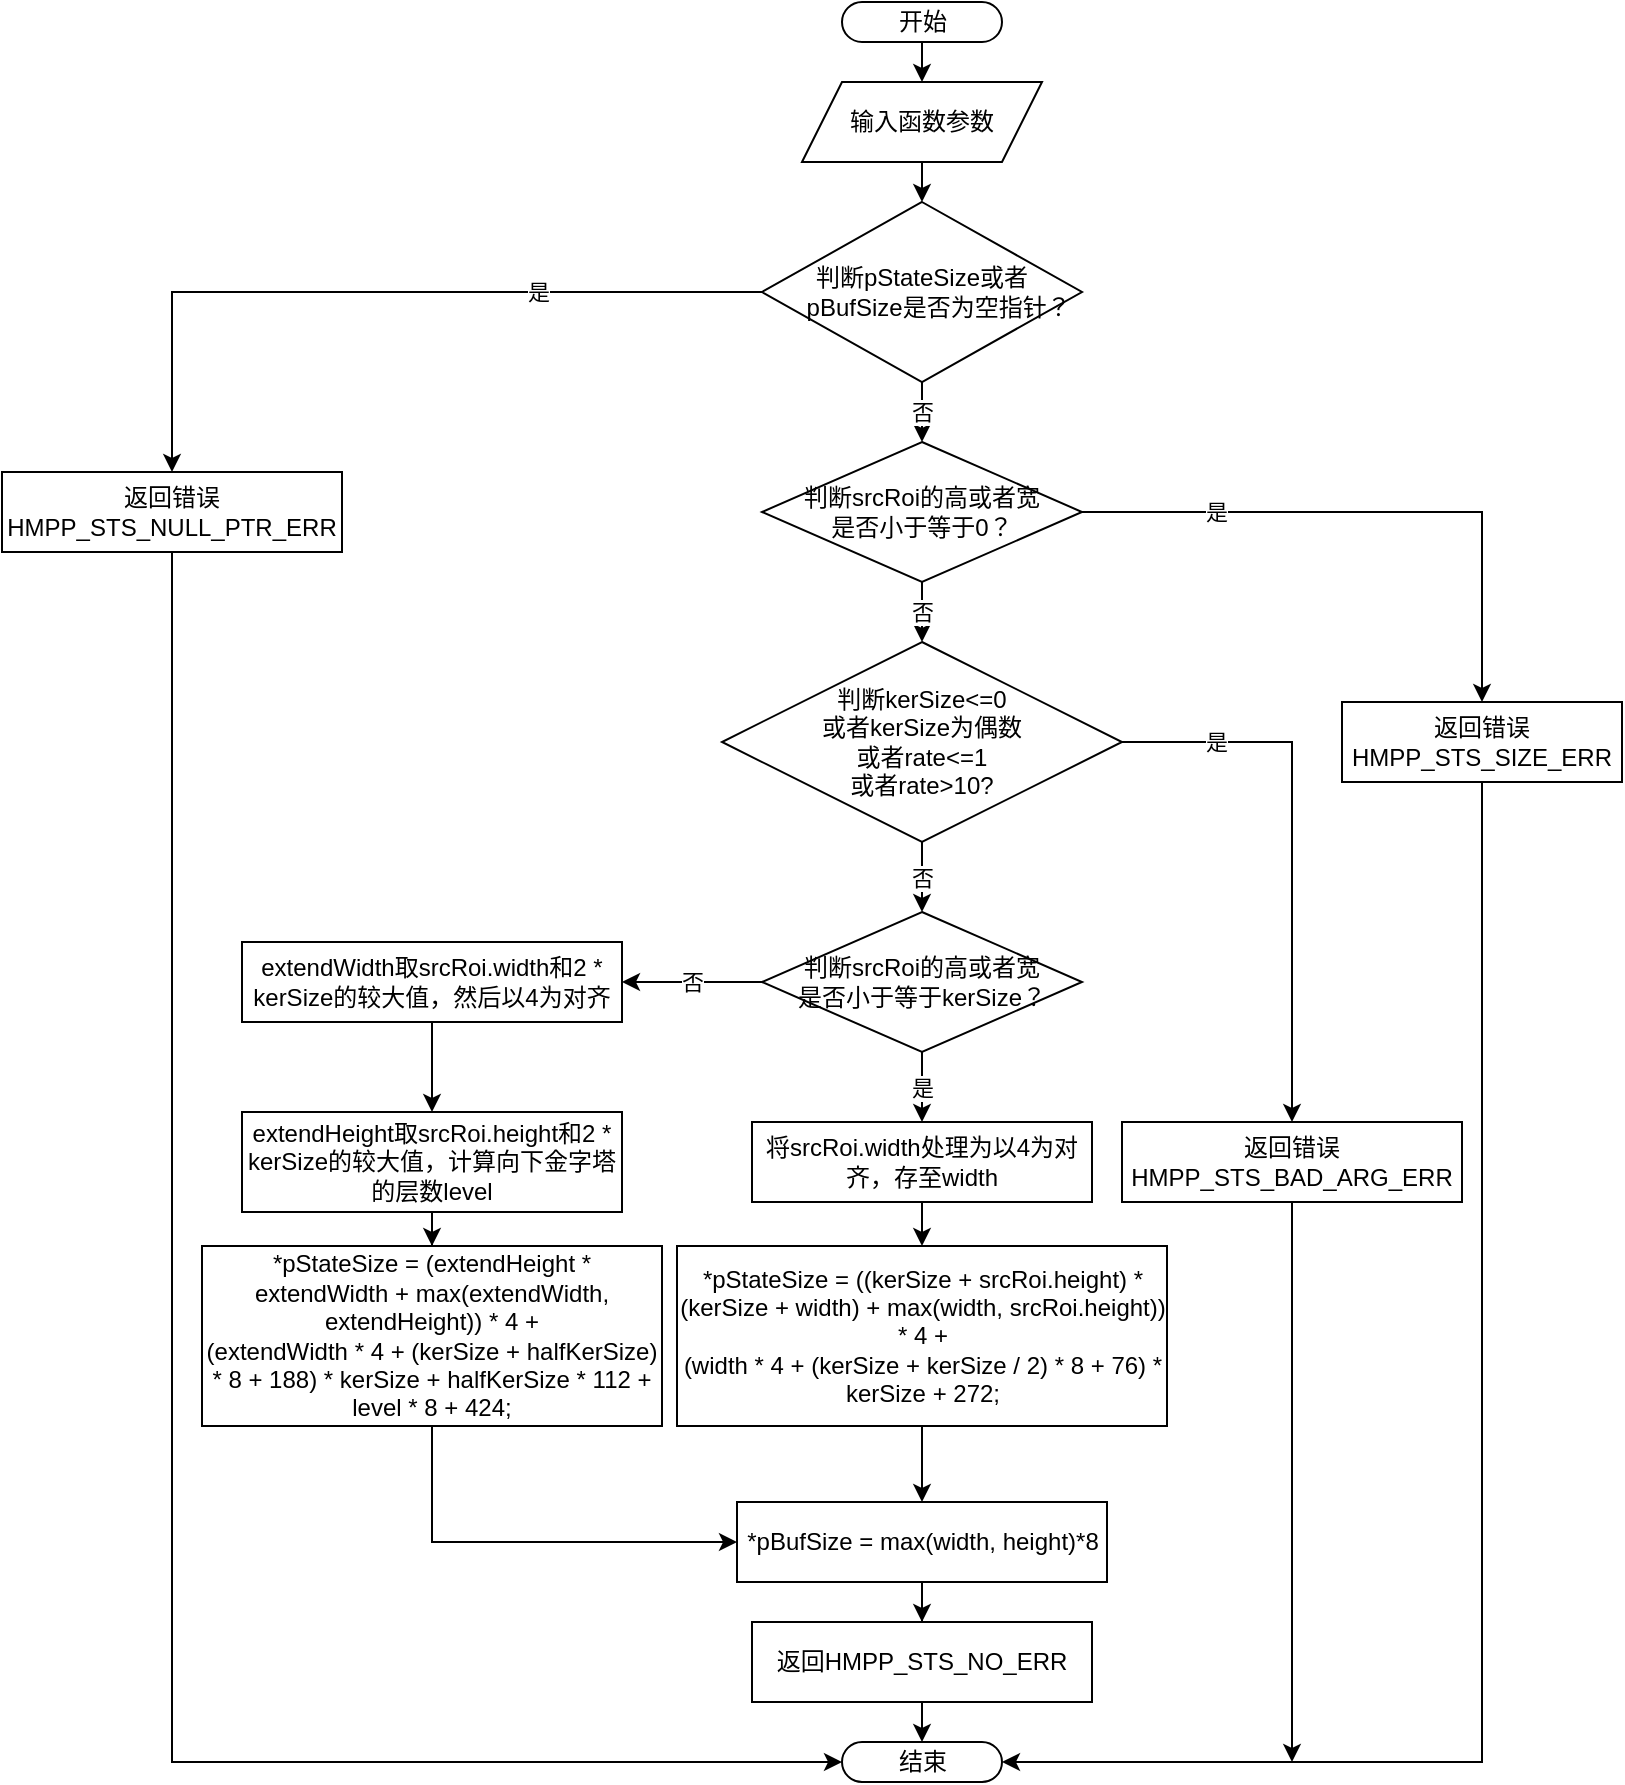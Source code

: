 <mxfile version="14.9.2" type="github" pages="2">
  <diagram id="C5RBs43oDa-KdzZeNtuy" name="Page-1">
    <mxGraphModel dx="1490" dy="613" grid="0" gridSize="10" guides="1" tooltips="1" connect="1" arrows="1" fold="1" page="1" pageScale="1" pageWidth="1169" pageHeight="1654" math="0" shadow="0">
      <root>
        <mxCell id="WIyWlLk6GJQsqaUBKTNV-0" />
        <mxCell id="WIyWlLk6GJQsqaUBKTNV-1" parent="WIyWlLk6GJQsqaUBKTNV-0" />
        <mxCell id="ZNMSevWMWKB2k7Ek5_Fw-40" style="edgeStyle=orthogonalEdgeStyle;rounded=0;jumpSize=4;orthogonalLoop=1;jettySize=auto;html=1;exitX=0.5;exitY=0.5;exitDx=0;exitDy=10;exitPerimeter=0;entryX=0.5;entryY=0;entryDx=0;entryDy=0;" parent="WIyWlLk6GJQsqaUBKTNV-1" source="ZNMSevWMWKB2k7Ek5_Fw-0" target="ZNMSevWMWKB2k7Ek5_Fw-1" edge="1">
          <mxGeometry relative="1" as="geometry" />
        </mxCell>
        <mxCell id="ZNMSevWMWKB2k7Ek5_Fw-0" value="开始" style="html=1;dashed=0;whitespace=wrap;shape=mxgraph.dfd.start" parent="WIyWlLk6GJQsqaUBKTNV-1" vertex="1">
          <mxGeometry x="540" y="160" width="80" height="20" as="geometry" />
        </mxCell>
        <mxCell id="ZNMSevWMWKB2k7Ek5_Fw-5" style="edgeStyle=orthogonalEdgeStyle;rounded=0;orthogonalLoop=1;jettySize=auto;html=1;exitX=0.5;exitY=1;exitDx=0;exitDy=0;entryX=0.5;entryY=0;entryDx=0;entryDy=0;" parent="WIyWlLk6GJQsqaUBKTNV-1" source="ZNMSevWMWKB2k7Ek5_Fw-1" target="ZNMSevWMWKB2k7Ek5_Fw-4" edge="1">
          <mxGeometry relative="1" as="geometry" />
        </mxCell>
        <mxCell id="ZNMSevWMWKB2k7Ek5_Fw-1" value="输入函数参数" style="shape=parallelogram;perimeter=parallelogramPerimeter;whiteSpace=wrap;html=1;fixedSize=1;" parent="WIyWlLk6GJQsqaUBKTNV-1" vertex="1">
          <mxGeometry x="520" y="200" width="120" height="40" as="geometry" />
        </mxCell>
        <mxCell id="ZNMSevWMWKB2k7Ek5_Fw-8" value="是" style="edgeStyle=orthogonalEdgeStyle;rounded=0;orthogonalLoop=1;jettySize=auto;html=1;exitX=0;exitY=0.5;exitDx=0;exitDy=0;" parent="WIyWlLk6GJQsqaUBKTNV-1" source="ZNMSevWMWKB2k7Ek5_Fw-4" target="ZNMSevWMWKB2k7Ek5_Fw-7" edge="1">
          <mxGeometry x="-0.415" relative="1" as="geometry">
            <mxPoint as="offset" />
          </mxGeometry>
        </mxCell>
        <mxCell id="ZNMSevWMWKB2k7Ek5_Fw-11" value="否" style="edgeStyle=orthogonalEdgeStyle;rounded=0;orthogonalLoop=1;jettySize=auto;html=1;exitX=0.5;exitY=1;exitDx=0;exitDy=0;entryX=0.5;entryY=0;entryDx=0;entryDy=0;" parent="WIyWlLk6GJQsqaUBKTNV-1" source="ZNMSevWMWKB2k7Ek5_Fw-4" target="ZNMSevWMWKB2k7Ek5_Fw-10" edge="1">
          <mxGeometry relative="1" as="geometry" />
        </mxCell>
        <mxCell id="ZNMSevWMWKB2k7Ek5_Fw-4" value="判断pStateSize或者&lt;br&gt;&amp;nbsp; &amp;nbsp; &amp;nbsp;pBufSize是否为空指针？" style="rhombus;whiteSpace=wrap;html=1;" parent="WIyWlLk6GJQsqaUBKTNV-1" vertex="1">
          <mxGeometry x="500" y="260" width="160" height="90" as="geometry" />
        </mxCell>
        <mxCell id="ZNMSevWMWKB2k7Ek5_Fw-6" value="结束" style="html=1;dashed=0;whitespace=wrap;shape=mxgraph.dfd.start" parent="WIyWlLk6GJQsqaUBKTNV-1" vertex="1">
          <mxGeometry x="540" y="1030" width="80" height="20" as="geometry" />
        </mxCell>
        <mxCell id="ZNMSevWMWKB2k7Ek5_Fw-9" style="edgeStyle=orthogonalEdgeStyle;rounded=0;orthogonalLoop=1;jettySize=auto;html=1;exitX=0.5;exitY=1;exitDx=0;exitDy=0;entryX=0;entryY=0.5;entryDx=0;entryDy=0;entryPerimeter=0;" parent="WIyWlLk6GJQsqaUBKTNV-1" source="ZNMSevWMWKB2k7Ek5_Fw-7" target="ZNMSevWMWKB2k7Ek5_Fw-6" edge="1">
          <mxGeometry relative="1" as="geometry" />
        </mxCell>
        <mxCell id="ZNMSevWMWKB2k7Ek5_Fw-7" value="返回错误HMPP_STS_NULL_PTR_ERR" style="rounded=0;whiteSpace=wrap;html=1;fillColor=#ffffff;gradientColor=none;" parent="WIyWlLk6GJQsqaUBKTNV-1" vertex="1">
          <mxGeometry x="120" y="395" width="170" height="40" as="geometry" />
        </mxCell>
        <mxCell id="ZNMSevWMWKB2k7Ek5_Fw-13" value="否" style="edgeStyle=orthogonalEdgeStyle;rounded=0;orthogonalLoop=1;jettySize=auto;html=1;exitX=0.5;exitY=1;exitDx=0;exitDy=0;entryX=0.5;entryY=0;entryDx=0;entryDy=0;" parent="WIyWlLk6GJQsqaUBKTNV-1" source="ZNMSevWMWKB2k7Ek5_Fw-10" target="ZNMSevWMWKB2k7Ek5_Fw-12" edge="1">
          <mxGeometry relative="1" as="geometry" />
        </mxCell>
        <mxCell id="ZNMSevWMWKB2k7Ek5_Fw-15" value="是" style="edgeStyle=orthogonalEdgeStyle;rounded=0;orthogonalLoop=1;jettySize=auto;html=1;exitX=1;exitY=0.5;exitDx=0;exitDy=0;entryX=0.5;entryY=0;entryDx=0;entryDy=0;" parent="WIyWlLk6GJQsqaUBKTNV-1" source="ZNMSevWMWKB2k7Ek5_Fw-10" target="ZNMSevWMWKB2k7Ek5_Fw-14" edge="1">
          <mxGeometry x="-0.546" relative="1" as="geometry">
            <mxPoint as="offset" />
          </mxGeometry>
        </mxCell>
        <mxCell id="ZNMSevWMWKB2k7Ek5_Fw-10" value="判断srcRoi的高或者宽&lt;br&gt;是否小于等于0？" style="rhombus;whiteSpace=wrap;html=1;" parent="WIyWlLk6GJQsqaUBKTNV-1" vertex="1">
          <mxGeometry x="500" y="380" width="160" height="70" as="geometry" />
        </mxCell>
        <mxCell id="ZNMSevWMWKB2k7Ek5_Fw-18" value="是" style="edgeStyle=orthogonalEdgeStyle;rounded=0;orthogonalLoop=1;jettySize=auto;html=1;exitX=1;exitY=0.5;exitDx=0;exitDy=0;entryX=0.5;entryY=0;entryDx=0;entryDy=0;" parent="WIyWlLk6GJQsqaUBKTNV-1" source="ZNMSevWMWKB2k7Ek5_Fw-12" target="ZNMSevWMWKB2k7Ek5_Fw-17" edge="1">
          <mxGeometry x="-0.661" relative="1" as="geometry">
            <mxPoint as="offset" />
          </mxGeometry>
        </mxCell>
        <mxCell id="ZNMSevWMWKB2k7Ek5_Fw-27" value="否" style="edgeStyle=orthogonalEdgeStyle;rounded=0;orthogonalLoop=1;jettySize=auto;html=1;exitX=0.5;exitY=1;exitDx=0;exitDy=0;entryX=0.5;entryY=0;entryDx=0;entryDy=0;" parent="WIyWlLk6GJQsqaUBKTNV-1" source="ZNMSevWMWKB2k7Ek5_Fw-12" target="ocMjN_-oXPj7zugxq5Hm-0" edge="1">
          <mxGeometry relative="1" as="geometry">
            <mxPoint x="290" y="550" as="targetPoint" />
          </mxGeometry>
        </mxCell>
        <mxCell id="ZNMSevWMWKB2k7Ek5_Fw-12" value="判断kerSize&amp;lt;=0&lt;br&gt;或者kerSize为偶数&lt;br&gt;或者rate&amp;lt;=1&lt;br&gt;或者rate&amp;gt;10?" style="rhombus;whiteSpace=wrap;html=1;" parent="WIyWlLk6GJQsqaUBKTNV-1" vertex="1">
          <mxGeometry x="480" y="480" width="200" height="100" as="geometry" />
        </mxCell>
        <mxCell id="ZNMSevWMWKB2k7Ek5_Fw-30" style="edgeStyle=orthogonalEdgeStyle;rounded=0;orthogonalLoop=1;jettySize=auto;html=1;exitX=0.5;exitY=1;exitDx=0;exitDy=0;entryX=1;entryY=0.5;entryDx=0;entryDy=0;entryPerimeter=0;" parent="WIyWlLk6GJQsqaUBKTNV-1" source="ZNMSevWMWKB2k7Ek5_Fw-14" target="ZNMSevWMWKB2k7Ek5_Fw-6" edge="1">
          <mxGeometry relative="1" as="geometry" />
        </mxCell>
        <mxCell id="ZNMSevWMWKB2k7Ek5_Fw-14" value="返回错误HMPP_STS_SIZE_ERR" style="rounded=0;whiteSpace=wrap;html=1;fillColor=#ffffff;gradientColor=none;" parent="WIyWlLk6GJQsqaUBKTNV-1" vertex="1">
          <mxGeometry x="790" y="510" width="140" height="40" as="geometry" />
        </mxCell>
        <mxCell id="ZNMSevWMWKB2k7Ek5_Fw-33" style="edgeStyle=orthogonalEdgeStyle;rounded=0;orthogonalLoop=1;jettySize=auto;html=1;jumpSize=4;" parent="WIyWlLk6GJQsqaUBKTNV-1" source="ZNMSevWMWKB2k7Ek5_Fw-17" edge="1">
          <mxGeometry relative="1" as="geometry">
            <mxPoint x="765" y="1040" as="targetPoint" />
          </mxGeometry>
        </mxCell>
        <mxCell id="ZNMSevWMWKB2k7Ek5_Fw-17" value="返回错误HMPP_STS_BAD_ARG_ERR" style="rounded=0;whiteSpace=wrap;html=1;fillColor=#ffffff;gradientColor=none;" parent="WIyWlLk6GJQsqaUBKTNV-1" vertex="1">
          <mxGeometry x="680" y="720" width="170" height="40" as="geometry" />
        </mxCell>
        <mxCell id="ZNMSevWMWKB2k7Ek5_Fw-28" style="edgeStyle=orthogonalEdgeStyle;rounded=0;orthogonalLoop=1;jettySize=auto;html=1;exitX=0.5;exitY=1;exitDx=0;exitDy=0;entryX=0.5;entryY=0;entryDx=0;entryDy=0;" parent="WIyWlLk6GJQsqaUBKTNV-1" source="ZNMSevWMWKB2k7Ek5_Fw-25" target="ZNMSevWMWKB2k7Ek5_Fw-26" edge="1">
          <mxGeometry relative="1" as="geometry" />
        </mxCell>
        <mxCell id="ZNMSevWMWKB2k7Ek5_Fw-25" value="将srcRoi.width处理为以4为对齐，存至width" style="rounded=0;whiteSpace=wrap;html=1;fillColor=#ffffff;gradientColor=none;" parent="WIyWlLk6GJQsqaUBKTNV-1" vertex="1">
          <mxGeometry x="495" y="720" width="170" height="40" as="geometry" />
        </mxCell>
        <mxCell id="ocMjN_-oXPj7zugxq5Hm-3" style="edgeStyle=orthogonalEdgeStyle;rounded=0;orthogonalLoop=1;jettySize=auto;html=1;exitX=0.5;exitY=1;exitDx=0;exitDy=0;entryX=0.5;entryY=0;entryDx=0;entryDy=0;" edge="1" parent="WIyWlLk6GJQsqaUBKTNV-1" source="ZNMSevWMWKB2k7Ek5_Fw-26" target="ocMjN_-oXPj7zugxq5Hm-2">
          <mxGeometry relative="1" as="geometry" />
        </mxCell>
        <mxCell id="ZNMSevWMWKB2k7Ek5_Fw-26" value="&lt;div&gt;*pStateSize = ((kerSize + srcRoi.height) * (kerSize + width) + max(width, srcRoi.height)) * 4 +&lt;/div&gt;&lt;div&gt;&lt;span&gt;			&lt;/span&gt;(width * 4 + (kerSize + kerSize / 2) * 8 + 76) * kerSize + 272;&lt;/div&gt;" style="rounded=0;whiteSpace=wrap;html=1;fillColor=#ffffff;gradientColor=none;" parent="WIyWlLk6GJQsqaUBKTNV-1" vertex="1">
          <mxGeometry x="457.5" y="782" width="245" height="90" as="geometry" />
        </mxCell>
        <mxCell id="ZNMSevWMWKB2k7Ek5_Fw-39" style="edgeStyle=orthogonalEdgeStyle;rounded=0;orthogonalLoop=1;jettySize=auto;html=1;exitX=0.5;exitY=1;exitDx=0;exitDy=0;entryX=0.5;entryY=0;entryDx=0;entryDy=0;entryPerimeter=0;" parent="WIyWlLk6GJQsqaUBKTNV-1" source="ZNMSevWMWKB2k7Ek5_Fw-37" target="ZNMSevWMWKB2k7Ek5_Fw-6" edge="1">
          <mxGeometry relative="1" as="geometry" />
        </mxCell>
        <mxCell id="ZNMSevWMWKB2k7Ek5_Fw-37" value="返回HMPP_STS_NO_ERR" style="rounded=0;whiteSpace=wrap;html=1;fillColor=#ffffff;gradientColor=none;" parent="WIyWlLk6GJQsqaUBKTNV-1" vertex="1">
          <mxGeometry x="495" y="970" width="170" height="40" as="geometry" />
        </mxCell>
        <mxCell id="ocMjN_-oXPj7zugxq5Hm-1" value="是" style="edgeStyle=orthogonalEdgeStyle;rounded=0;orthogonalLoop=1;jettySize=auto;html=1;entryX=0.5;entryY=0;entryDx=0;entryDy=0;" edge="1" parent="WIyWlLk6GJQsqaUBKTNV-1" source="ocMjN_-oXPj7zugxq5Hm-0" target="ZNMSevWMWKB2k7Ek5_Fw-25">
          <mxGeometry relative="1" as="geometry" />
        </mxCell>
        <mxCell id="ocMjN_-oXPj7zugxq5Hm-8" value="否" style="edgeStyle=orthogonalEdgeStyle;rounded=0;orthogonalLoop=1;jettySize=auto;html=1;exitX=0;exitY=0.5;exitDx=0;exitDy=0;entryX=1;entryY=0.5;entryDx=0;entryDy=0;" edge="1" parent="WIyWlLk6GJQsqaUBKTNV-1" source="ocMjN_-oXPj7zugxq5Hm-0" target="ocMjN_-oXPj7zugxq5Hm-5">
          <mxGeometry relative="1" as="geometry" />
        </mxCell>
        <mxCell id="ocMjN_-oXPj7zugxq5Hm-0" value="判断srcRoi的高或者宽&lt;br&gt;是否小于等于kerSize？" style="rhombus;whiteSpace=wrap;html=1;" vertex="1" parent="WIyWlLk6GJQsqaUBKTNV-1">
          <mxGeometry x="500" y="615" width="160" height="70" as="geometry" />
        </mxCell>
        <mxCell id="ocMjN_-oXPj7zugxq5Hm-4" style="edgeStyle=orthogonalEdgeStyle;rounded=0;orthogonalLoop=1;jettySize=auto;html=1;entryX=0.5;entryY=0;entryDx=0;entryDy=0;" edge="1" parent="WIyWlLk6GJQsqaUBKTNV-1" source="ocMjN_-oXPj7zugxq5Hm-2" target="ZNMSevWMWKB2k7Ek5_Fw-37">
          <mxGeometry relative="1" as="geometry" />
        </mxCell>
        <mxCell id="ocMjN_-oXPj7zugxq5Hm-2" value="*pBufSize = max(width, height)*8" style="rounded=0;whiteSpace=wrap;html=1;fillColor=#ffffff;gradientColor=none;" vertex="1" parent="WIyWlLk6GJQsqaUBKTNV-1">
          <mxGeometry x="487.5" y="910" width="185" height="40" as="geometry" />
        </mxCell>
        <mxCell id="ocMjN_-oXPj7zugxq5Hm-9" style="edgeStyle=orthogonalEdgeStyle;rounded=0;orthogonalLoop=1;jettySize=auto;html=1;exitX=0.5;exitY=1;exitDx=0;exitDy=0;" edge="1" parent="WIyWlLk6GJQsqaUBKTNV-1" source="ocMjN_-oXPj7zugxq5Hm-5" target="ocMjN_-oXPj7zugxq5Hm-6">
          <mxGeometry relative="1" as="geometry" />
        </mxCell>
        <mxCell id="ocMjN_-oXPj7zugxq5Hm-5" value="&lt;div&gt;extendWidth取srcRoi.width和2 * kerSize的较大值，然后以4为对齐&lt;/div&gt;" style="rounded=0;whiteSpace=wrap;html=1;fillColor=#ffffff;gradientColor=none;" vertex="1" parent="WIyWlLk6GJQsqaUBKTNV-1">
          <mxGeometry x="240" y="630" width="190" height="40" as="geometry" />
        </mxCell>
        <mxCell id="ocMjN_-oXPj7zugxq5Hm-10" style="edgeStyle=orthogonalEdgeStyle;rounded=0;orthogonalLoop=1;jettySize=auto;html=1;exitX=0.5;exitY=1;exitDx=0;exitDy=0;" edge="1" parent="WIyWlLk6GJQsqaUBKTNV-1" source="ocMjN_-oXPj7zugxq5Hm-6" target="ocMjN_-oXPj7zugxq5Hm-7">
          <mxGeometry relative="1" as="geometry" />
        </mxCell>
        <mxCell id="ocMjN_-oXPj7zugxq5Hm-6" value="&lt;div&gt;extendHeight取srcRoi.height和2 * kerSize的较大值，计算向下金字塔的层数level&lt;/div&gt;" style="rounded=0;whiteSpace=wrap;html=1;fillColor=#ffffff;gradientColor=none;" vertex="1" parent="WIyWlLk6GJQsqaUBKTNV-1">
          <mxGeometry x="240" y="715" width="190" height="50" as="geometry" />
        </mxCell>
        <mxCell id="ocMjN_-oXPj7zugxq5Hm-11" style="edgeStyle=orthogonalEdgeStyle;rounded=0;orthogonalLoop=1;jettySize=auto;html=1;exitX=0.5;exitY=1;exitDx=0;exitDy=0;entryX=0;entryY=0.5;entryDx=0;entryDy=0;" edge="1" parent="WIyWlLk6GJQsqaUBKTNV-1" source="ocMjN_-oXPj7zugxq5Hm-7" target="ocMjN_-oXPj7zugxq5Hm-2">
          <mxGeometry relative="1" as="geometry" />
        </mxCell>
        <mxCell id="ocMjN_-oXPj7zugxq5Hm-7" value="&lt;div&gt;*pStateSize = (extendHeight * extendWidth + max(extendWidth, extendHeight)) * 4 +&lt;/div&gt;&lt;div&gt;&lt;span&gt;			&lt;/span&gt;(extendWidth * 4 + (kerSize + halfKerSize) * 8 + 188) * kerSize + halfKerSize * 112 + level * 8 + 424;&lt;/div&gt;" style="rounded=0;whiteSpace=wrap;html=1;fillColor=#ffffff;gradientColor=none;" vertex="1" parent="WIyWlLk6GJQsqaUBKTNV-1">
          <mxGeometry x="220" y="782" width="230" height="90" as="geometry" />
        </mxCell>
      </root>
    </mxGraphModel>
  </diagram>
  <diagram id="7Yc3ytJxiOWa-vGmbrRs" name="Page-2">
    <mxGraphModel dx="1038" dy="579" grid="1" gridSize="10" guides="1" tooltips="1" connect="1" arrows="1" fold="1" page="1" pageScale="1" pageWidth="827" pageHeight="1169" math="0" shadow="0">
      <root>
        <mxCell id="daRl45LXFV5j854g4WSP-0" />
        <mxCell id="daRl45LXFV5j854g4WSP-1" parent="daRl45LXFV5j854g4WSP-0" />
        <mxCell id="U22Hq-9_7uA_nP4wtfdr-23" value="" style="shape=table;startSize=0;container=1;collapsible=0;childLayout=tableLayout;" vertex="1" parent="daRl45LXFV5j854g4WSP-1">
          <mxGeometry x="160" y="80" width="320" height="320" as="geometry" />
        </mxCell>
        <mxCell id="U22Hq-9_7uA_nP4wtfdr-24" value="" style="shape=partialRectangle;collapsible=0;dropTarget=0;pointerEvents=0;fillColor=none;top=0;left=0;bottom=0;right=0;points=[[0,0.5],[1,0.5]];portConstraint=eastwest;" vertex="1" parent="U22Hq-9_7uA_nP4wtfdr-23">
          <mxGeometry width="320" height="41" as="geometry" />
        </mxCell>
        <mxCell id="U22Hq-9_7uA_nP4wtfdr-25" value="11" style="shape=partialRectangle;html=1;whiteSpace=wrap;connectable=0;overflow=hidden;fillColor=#fff2cc;top=0;left=0;bottom=0;right=0;strokeColor=#d6b656;" vertex="1" parent="U22Hq-9_7uA_nP4wtfdr-24">
          <mxGeometry width="40" height="41" as="geometry" />
        </mxCell>
        <mxCell id="U22Hq-9_7uA_nP4wtfdr-26" value="10" style="shape=partialRectangle;html=1;whiteSpace=wrap;connectable=0;overflow=hidden;fillColor=#fff2cc;top=0;left=0;bottom=0;right=0;strokeColor=#d6b656;" vertex="1" parent="U22Hq-9_7uA_nP4wtfdr-24">
          <mxGeometry x="40" width="40" height="41" as="geometry" />
        </mxCell>
        <mxCell id="U22Hq-9_7uA_nP4wtfdr-27" value="9" style="shape=partialRectangle;html=1;whiteSpace=wrap;connectable=0;overflow=hidden;fillColor=#fff2cc;top=0;left=0;bottom=0;right=0;strokeColor=#d6b656;" vertex="1" parent="U22Hq-9_7uA_nP4wtfdr-24">
          <mxGeometry x="80" width="40" height="41" as="geometry" />
        </mxCell>
        <mxCell id="U22Hq-9_7uA_nP4wtfdr-28" value="10" style="shape=partialRectangle;html=1;whiteSpace=wrap;connectable=0;overflow=hidden;fillColor=#fff2cc;top=0;left=0;bottom=0;right=0;strokeColor=#d6b656;" vertex="1" parent="U22Hq-9_7uA_nP4wtfdr-24">
          <mxGeometry x="120" width="40" height="41" as="geometry" />
        </mxCell>
        <mxCell id="U22Hq-9_7uA_nP4wtfdr-29" value="11" style="shape=partialRectangle;html=1;whiteSpace=wrap;connectable=0;overflow=hidden;fillColor=#fff2cc;top=0;left=0;bottom=0;right=0;strokeColor=#d6b656;" vertex="1" parent="U22Hq-9_7uA_nP4wtfdr-24">
          <mxGeometry x="160" width="40" height="41" as="geometry" />
        </mxCell>
        <mxCell id="U22Hq-9_7uA_nP4wtfdr-30" value="12" style="shape=partialRectangle;html=1;whiteSpace=wrap;connectable=0;overflow=hidden;fillColor=#fff2cc;top=0;left=0;bottom=0;right=0;strokeColor=#d6b656;" vertex="1" parent="U22Hq-9_7uA_nP4wtfdr-24">
          <mxGeometry x="200" width="40" height="41" as="geometry" />
        </mxCell>
        <mxCell id="U22Hq-9_7uA_nP4wtfdr-31" value="11" style="shape=partialRectangle;html=1;whiteSpace=wrap;connectable=0;overflow=hidden;fillColor=#fff2cc;top=0;left=0;bottom=0;right=0;strokeColor=#d6b656;" vertex="1" parent="U22Hq-9_7uA_nP4wtfdr-24">
          <mxGeometry x="240" width="40" height="41" as="geometry" />
        </mxCell>
        <mxCell id="U22Hq-9_7uA_nP4wtfdr-32" value="10" style="shape=partialRectangle;html=1;whiteSpace=wrap;connectable=0;overflow=hidden;fillColor=#fff2cc;top=0;left=0;bottom=0;right=0;strokeColor=#d6b656;" vertex="1" parent="U22Hq-9_7uA_nP4wtfdr-24">
          <mxGeometry x="280" width="40" height="41" as="geometry" />
        </mxCell>
        <mxCell id="U22Hq-9_7uA_nP4wtfdr-33" value="" style="shape=partialRectangle;collapsible=0;dropTarget=0;pointerEvents=0;fillColor=none;top=0;left=0;bottom=0;right=0;points=[[0,0.5],[1,0.5]];portConstraint=eastwest;" vertex="1" parent="U22Hq-9_7uA_nP4wtfdr-23">
          <mxGeometry y="41" width="320" height="40" as="geometry" />
        </mxCell>
        <mxCell id="U22Hq-9_7uA_nP4wtfdr-34" value="7" style="shape=partialRectangle;html=1;whiteSpace=wrap;connectable=0;overflow=hidden;fillColor=#fff2cc;top=0;left=0;bottom=0;right=0;strokeColor=#d6b656;" vertex="1" parent="U22Hq-9_7uA_nP4wtfdr-33">
          <mxGeometry width="40" height="40" as="geometry" />
        </mxCell>
        <mxCell id="U22Hq-9_7uA_nP4wtfdr-35" value="6" style="shape=partialRectangle;html=1;whiteSpace=wrap;connectable=0;overflow=hidden;fillColor=#fff2cc;top=0;left=0;bottom=0;right=0;strokeColor=#d6b656;" vertex="1" parent="U22Hq-9_7uA_nP4wtfdr-33">
          <mxGeometry x="40" width="40" height="40" as="geometry" />
        </mxCell>
        <mxCell id="U22Hq-9_7uA_nP4wtfdr-36" value="5" style="shape=partialRectangle;html=1;whiteSpace=wrap;connectable=0;overflow=hidden;fillColor=#fff2cc;top=0;left=0;bottom=0;right=0;strokeColor=#d6b656;" vertex="1" parent="U22Hq-9_7uA_nP4wtfdr-33">
          <mxGeometry x="80" width="40" height="40" as="geometry" />
        </mxCell>
        <mxCell id="U22Hq-9_7uA_nP4wtfdr-37" value="6" style="shape=partialRectangle;html=1;whiteSpace=wrap;connectable=0;overflow=hidden;fillColor=#fff2cc;top=0;left=0;bottom=0;right=0;strokeColor=#d6b656;" vertex="1" parent="U22Hq-9_7uA_nP4wtfdr-33">
          <mxGeometry x="120" width="40" height="40" as="geometry" />
        </mxCell>
        <mxCell id="U22Hq-9_7uA_nP4wtfdr-38" value="7" style="shape=partialRectangle;html=1;whiteSpace=wrap;connectable=0;overflow=hidden;fillColor=#fff2cc;top=0;left=0;bottom=0;right=0;strokeColor=#d6b656;" vertex="1" parent="U22Hq-9_7uA_nP4wtfdr-33">
          <mxGeometry x="160" width="40" height="40" as="geometry" />
        </mxCell>
        <mxCell id="U22Hq-9_7uA_nP4wtfdr-39" value="8" style="shape=partialRectangle;html=1;whiteSpace=wrap;connectable=0;overflow=hidden;fillColor=#fff2cc;top=0;left=0;bottom=0;right=0;strokeColor=#d6b656;" vertex="1" parent="U22Hq-9_7uA_nP4wtfdr-33">
          <mxGeometry x="200" width="40" height="40" as="geometry" />
        </mxCell>
        <mxCell id="U22Hq-9_7uA_nP4wtfdr-40" value="7" style="shape=partialRectangle;html=1;whiteSpace=wrap;connectable=0;overflow=hidden;fillColor=#fff2cc;top=0;left=0;bottom=0;right=0;strokeColor=#d6b656;" vertex="1" parent="U22Hq-9_7uA_nP4wtfdr-33">
          <mxGeometry x="240" width="40" height="40" as="geometry" />
        </mxCell>
        <mxCell id="U22Hq-9_7uA_nP4wtfdr-41" value="6" style="shape=partialRectangle;html=1;whiteSpace=wrap;connectable=0;overflow=hidden;fillColor=#fff2cc;top=0;left=0;bottom=0;right=0;strokeColor=#d6b656;" vertex="1" parent="U22Hq-9_7uA_nP4wtfdr-33">
          <mxGeometry x="280" width="40" height="40" as="geometry" />
        </mxCell>
        <mxCell id="U22Hq-9_7uA_nP4wtfdr-42" value="" style="shape=partialRectangle;collapsible=0;dropTarget=0;pointerEvents=0;fillColor=none;top=0;left=0;bottom=0;right=0;points=[[0,0.5],[1,0.5]];portConstraint=eastwest;" vertex="1" parent="U22Hq-9_7uA_nP4wtfdr-23">
          <mxGeometry y="81" width="320" height="40" as="geometry" />
        </mxCell>
        <mxCell id="U22Hq-9_7uA_nP4wtfdr-43" value="3" style="shape=partialRectangle;html=1;whiteSpace=wrap;connectable=0;overflow=hidden;fillColor=#fff2cc;top=0;left=0;bottom=0;right=0;strokeColor=#d6b656;" vertex="1" parent="U22Hq-9_7uA_nP4wtfdr-42">
          <mxGeometry width="40" height="40" as="geometry" />
        </mxCell>
        <mxCell id="U22Hq-9_7uA_nP4wtfdr-44" value="2" style="shape=partialRectangle;html=1;whiteSpace=wrap;connectable=0;overflow=hidden;fillColor=#fff2cc;top=0;left=0;bottom=0;right=0;strokeColor=#d6b656;" vertex="1" parent="U22Hq-9_7uA_nP4wtfdr-42">
          <mxGeometry x="40" width="40" height="40" as="geometry" />
        </mxCell>
        <mxCell id="U22Hq-9_7uA_nP4wtfdr-45" value="1" style="shape=partialRectangle;html=1;whiteSpace=wrap;connectable=0;overflow=hidden;fillColor=#f8cecc;top=0;left=0;bottom=0;right=0;strokeColor=#b85450;" vertex="1" parent="U22Hq-9_7uA_nP4wtfdr-42">
          <mxGeometry x="80" width="40" height="40" as="geometry" />
        </mxCell>
        <mxCell id="U22Hq-9_7uA_nP4wtfdr-46" value="2" style="shape=partialRectangle;html=1;whiteSpace=wrap;connectable=0;overflow=hidden;fillColor=#f8cecc;top=0;left=0;bottom=0;right=0;strokeColor=#b85450;" vertex="1" parent="U22Hq-9_7uA_nP4wtfdr-42">
          <mxGeometry x="120" width="40" height="40" as="geometry" />
        </mxCell>
        <mxCell id="U22Hq-9_7uA_nP4wtfdr-47" value="3" style="shape=partialRectangle;html=1;whiteSpace=wrap;connectable=0;overflow=hidden;fillColor=#f8cecc;top=0;left=0;bottom=0;right=0;strokeColor=#b85450;" vertex="1" parent="U22Hq-9_7uA_nP4wtfdr-42">
          <mxGeometry x="160" width="40" height="40" as="geometry" />
        </mxCell>
        <mxCell id="U22Hq-9_7uA_nP4wtfdr-48" value="4" style="shape=partialRectangle;html=1;whiteSpace=wrap;connectable=0;overflow=hidden;fillColor=#f8cecc;top=0;left=0;bottom=0;right=0;strokeColor=#b85450;" vertex="1" parent="U22Hq-9_7uA_nP4wtfdr-42">
          <mxGeometry x="200" width="40" height="40" as="geometry" />
        </mxCell>
        <mxCell id="U22Hq-9_7uA_nP4wtfdr-49" value="3" style="shape=partialRectangle;html=1;whiteSpace=wrap;connectable=0;overflow=hidden;fillColor=#fff2cc;top=0;left=0;bottom=0;right=0;strokeColor=#d6b656;" vertex="1" parent="U22Hq-9_7uA_nP4wtfdr-42">
          <mxGeometry x="240" width="40" height="40" as="geometry" />
        </mxCell>
        <mxCell id="U22Hq-9_7uA_nP4wtfdr-50" value="2" style="shape=partialRectangle;html=1;whiteSpace=wrap;connectable=0;overflow=hidden;fillColor=#fff2cc;top=0;left=0;bottom=0;right=0;strokeColor=#d6b656;" vertex="1" parent="U22Hq-9_7uA_nP4wtfdr-42">
          <mxGeometry x="280" width="40" height="40" as="geometry" />
        </mxCell>
        <mxCell id="U22Hq-9_7uA_nP4wtfdr-51" value="" style="shape=partialRectangle;collapsible=0;dropTarget=0;pointerEvents=0;fillColor=none;top=0;left=0;bottom=0;right=0;points=[[0,0.5],[1,0.5]];portConstraint=eastwest;" vertex="1" parent="U22Hq-9_7uA_nP4wtfdr-23">
          <mxGeometry y="121" width="320" height="39" as="geometry" />
        </mxCell>
        <mxCell id="U22Hq-9_7uA_nP4wtfdr-52" value="7" style="shape=partialRectangle;html=1;whiteSpace=wrap;connectable=0;overflow=hidden;fillColor=#fff2cc;top=0;left=0;bottom=0;right=0;strokeColor=#d6b656;" vertex="1" parent="U22Hq-9_7uA_nP4wtfdr-51">
          <mxGeometry width="40" height="39" as="geometry" />
        </mxCell>
        <mxCell id="U22Hq-9_7uA_nP4wtfdr-53" value="6" style="shape=partialRectangle;html=1;whiteSpace=wrap;connectable=0;overflow=hidden;fillColor=#fff2cc;top=0;left=0;bottom=0;right=0;strokeColor=#d6b656;" vertex="1" parent="U22Hq-9_7uA_nP4wtfdr-51">
          <mxGeometry x="40" width="40" height="39" as="geometry" />
        </mxCell>
        <mxCell id="U22Hq-9_7uA_nP4wtfdr-54" value="5" style="shape=partialRectangle;html=1;whiteSpace=wrap;connectable=0;overflow=hidden;fillColor=#f8cecc;top=0;left=0;bottom=0;right=0;strokeColor=#b85450;" vertex="1" parent="U22Hq-9_7uA_nP4wtfdr-51">
          <mxGeometry x="80" width="40" height="39" as="geometry" />
        </mxCell>
        <mxCell id="U22Hq-9_7uA_nP4wtfdr-55" value="6" style="shape=partialRectangle;html=1;whiteSpace=wrap;connectable=0;overflow=hidden;fillColor=#f8cecc;top=0;left=0;bottom=0;right=0;strokeColor=#b85450;" vertex="1" parent="U22Hq-9_7uA_nP4wtfdr-51">
          <mxGeometry x="120" width="40" height="39" as="geometry" />
        </mxCell>
        <mxCell id="U22Hq-9_7uA_nP4wtfdr-56" value="7" style="shape=partialRectangle;html=1;whiteSpace=wrap;connectable=0;overflow=hidden;fillColor=#f8cecc;top=0;left=0;bottom=0;right=0;strokeColor=#b85450;" vertex="1" parent="U22Hq-9_7uA_nP4wtfdr-51">
          <mxGeometry x="160" width="40" height="39" as="geometry" />
        </mxCell>
        <mxCell id="U22Hq-9_7uA_nP4wtfdr-57" value="8" style="shape=partialRectangle;html=1;whiteSpace=wrap;connectable=0;overflow=hidden;fillColor=#f8cecc;top=0;left=0;bottom=0;right=0;strokeColor=#b85450;" vertex="1" parent="U22Hq-9_7uA_nP4wtfdr-51">
          <mxGeometry x="200" width="40" height="39" as="geometry" />
        </mxCell>
        <mxCell id="U22Hq-9_7uA_nP4wtfdr-58" value="7" style="shape=partialRectangle;html=1;whiteSpace=wrap;connectable=0;overflow=hidden;fillColor=#fff2cc;top=0;left=0;bottom=0;right=0;strokeColor=#d6b656;" vertex="1" parent="U22Hq-9_7uA_nP4wtfdr-51">
          <mxGeometry x="240" width="40" height="39" as="geometry" />
        </mxCell>
        <mxCell id="U22Hq-9_7uA_nP4wtfdr-59" value="6" style="shape=partialRectangle;html=1;whiteSpace=wrap;connectable=0;overflow=hidden;fillColor=#fff2cc;top=0;left=0;bottom=0;right=0;strokeColor=#d6b656;" vertex="1" parent="U22Hq-9_7uA_nP4wtfdr-51">
          <mxGeometry x="280" width="40" height="39" as="geometry" />
        </mxCell>
        <mxCell id="U22Hq-9_7uA_nP4wtfdr-60" value="" style="shape=partialRectangle;collapsible=0;dropTarget=0;pointerEvents=0;fillColor=none;top=0;left=0;bottom=0;right=0;points=[[0,0.5],[1,0.5]];portConstraint=eastwest;" vertex="1" parent="U22Hq-9_7uA_nP4wtfdr-23">
          <mxGeometry y="160" width="320" height="41" as="geometry" />
        </mxCell>
        <mxCell id="U22Hq-9_7uA_nP4wtfdr-61" value="11" style="shape=partialRectangle;html=1;whiteSpace=wrap;connectable=0;overflow=hidden;fillColor=#fff2cc;top=0;left=0;bottom=0;right=0;strokeColor=#d6b656;" vertex="1" parent="U22Hq-9_7uA_nP4wtfdr-60">
          <mxGeometry width="40" height="41" as="geometry" />
        </mxCell>
        <mxCell id="U22Hq-9_7uA_nP4wtfdr-62" value="10" style="shape=partialRectangle;html=1;whiteSpace=wrap;connectable=0;overflow=hidden;fillColor=#fff2cc;top=0;left=0;bottom=0;right=0;strokeColor=#d6b656;" vertex="1" parent="U22Hq-9_7uA_nP4wtfdr-60">
          <mxGeometry x="40" width="40" height="41" as="geometry" />
        </mxCell>
        <mxCell id="U22Hq-9_7uA_nP4wtfdr-63" value="9" style="shape=partialRectangle;html=1;whiteSpace=wrap;connectable=0;overflow=hidden;fillColor=#f8cecc;top=0;left=0;bottom=0;right=0;strokeColor=#b85450;" vertex="1" parent="U22Hq-9_7uA_nP4wtfdr-60">
          <mxGeometry x="80" width="40" height="41" as="geometry" />
        </mxCell>
        <mxCell id="U22Hq-9_7uA_nP4wtfdr-64" value="10" style="shape=partialRectangle;html=1;whiteSpace=wrap;connectable=0;overflow=hidden;fillColor=#f8cecc;top=0;left=0;bottom=0;right=0;strokeColor=#b85450;" vertex="1" parent="U22Hq-9_7uA_nP4wtfdr-60">
          <mxGeometry x="120" width="40" height="41" as="geometry" />
        </mxCell>
        <mxCell id="U22Hq-9_7uA_nP4wtfdr-65" value="11" style="shape=partialRectangle;html=1;whiteSpace=wrap;connectable=0;overflow=hidden;fillColor=#f8cecc;top=0;left=0;bottom=0;right=0;strokeColor=#b85450;" vertex="1" parent="U22Hq-9_7uA_nP4wtfdr-60">
          <mxGeometry x="160" width="40" height="41" as="geometry" />
        </mxCell>
        <mxCell id="U22Hq-9_7uA_nP4wtfdr-66" value="12" style="shape=partialRectangle;html=1;whiteSpace=wrap;connectable=0;overflow=hidden;fillColor=#f8cecc;top=0;left=0;bottom=0;right=0;strokeColor=#b85450;" vertex="1" parent="U22Hq-9_7uA_nP4wtfdr-60">
          <mxGeometry x="200" width="40" height="41" as="geometry" />
        </mxCell>
        <mxCell id="U22Hq-9_7uA_nP4wtfdr-67" value="11" style="shape=partialRectangle;html=1;whiteSpace=wrap;connectable=0;overflow=hidden;fillColor=#fff2cc;top=0;left=0;bottom=0;right=0;strokeColor=#d6b656;" vertex="1" parent="U22Hq-9_7uA_nP4wtfdr-60">
          <mxGeometry x="240" width="40" height="41" as="geometry" />
        </mxCell>
        <mxCell id="U22Hq-9_7uA_nP4wtfdr-68" value="10" style="shape=partialRectangle;html=1;whiteSpace=wrap;connectable=0;overflow=hidden;fillColor=#fff2cc;top=0;left=0;bottom=0;right=0;strokeColor=#d6b656;" vertex="1" parent="U22Hq-9_7uA_nP4wtfdr-60">
          <mxGeometry x="280" width="40" height="41" as="geometry" />
        </mxCell>
        <mxCell id="U22Hq-9_7uA_nP4wtfdr-69" value="" style="shape=partialRectangle;collapsible=0;dropTarget=0;pointerEvents=0;fillColor=none;top=0;left=0;bottom=0;right=0;points=[[0,0.5],[1,0.5]];portConstraint=eastwest;" vertex="1" parent="U22Hq-9_7uA_nP4wtfdr-23">
          <mxGeometry y="201" width="320" height="40" as="geometry" />
        </mxCell>
        <mxCell id="U22Hq-9_7uA_nP4wtfdr-70" value="15" style="shape=partialRectangle;html=1;whiteSpace=wrap;connectable=0;overflow=hidden;fillColor=#fff2cc;top=0;left=0;bottom=0;right=0;strokeColor=#d6b656;" vertex="1" parent="U22Hq-9_7uA_nP4wtfdr-69">
          <mxGeometry width="40" height="40" as="geometry" />
        </mxCell>
        <mxCell id="U22Hq-9_7uA_nP4wtfdr-71" value="14" style="shape=partialRectangle;html=1;whiteSpace=wrap;connectable=0;overflow=hidden;fillColor=#fff2cc;top=0;left=0;bottom=0;right=0;strokeColor=#d6b656;" vertex="1" parent="U22Hq-9_7uA_nP4wtfdr-69">
          <mxGeometry x="40" width="40" height="40" as="geometry" />
        </mxCell>
        <mxCell id="U22Hq-9_7uA_nP4wtfdr-72" value="13" style="shape=partialRectangle;html=1;whiteSpace=wrap;connectable=0;overflow=hidden;fillColor=#f8cecc;top=0;left=0;bottom=0;right=0;strokeColor=#b85450;" vertex="1" parent="U22Hq-9_7uA_nP4wtfdr-69">
          <mxGeometry x="80" width="40" height="40" as="geometry" />
        </mxCell>
        <mxCell id="U22Hq-9_7uA_nP4wtfdr-73" value="14" style="shape=partialRectangle;html=1;whiteSpace=wrap;connectable=0;overflow=hidden;fillColor=#f8cecc;top=0;left=0;bottom=0;right=0;strokeColor=#b85450;" vertex="1" parent="U22Hq-9_7uA_nP4wtfdr-69">
          <mxGeometry x="120" width="40" height="40" as="geometry" />
        </mxCell>
        <mxCell id="U22Hq-9_7uA_nP4wtfdr-74" value="15" style="shape=partialRectangle;html=1;whiteSpace=wrap;connectable=0;overflow=hidden;fillColor=#f8cecc;top=0;left=0;bottom=0;right=0;strokeColor=#b85450;" vertex="1" parent="U22Hq-9_7uA_nP4wtfdr-69">
          <mxGeometry x="160" width="40" height="40" as="geometry" />
        </mxCell>
        <mxCell id="U22Hq-9_7uA_nP4wtfdr-75" value="16" style="shape=partialRectangle;html=1;whiteSpace=wrap;connectable=0;overflow=hidden;fillColor=#f8cecc;top=0;left=0;bottom=0;right=0;strokeColor=#b85450;" vertex="1" parent="U22Hq-9_7uA_nP4wtfdr-69">
          <mxGeometry x="200" width="40" height="40" as="geometry" />
        </mxCell>
        <mxCell id="U22Hq-9_7uA_nP4wtfdr-76" value="15" style="shape=partialRectangle;html=1;whiteSpace=wrap;connectable=0;overflow=hidden;fillColor=#fff2cc;top=0;left=0;bottom=0;right=0;strokeColor=#d6b656;" vertex="1" parent="U22Hq-9_7uA_nP4wtfdr-69">
          <mxGeometry x="240" width="40" height="40" as="geometry" />
        </mxCell>
        <mxCell id="U22Hq-9_7uA_nP4wtfdr-77" value="14" style="shape=partialRectangle;html=1;whiteSpace=wrap;connectable=0;overflow=hidden;fillColor=#fff2cc;top=0;left=0;bottom=0;right=0;strokeColor=#d6b656;" vertex="1" parent="U22Hq-9_7uA_nP4wtfdr-69">
          <mxGeometry x="280" width="40" height="40" as="geometry" />
        </mxCell>
        <mxCell id="U22Hq-9_7uA_nP4wtfdr-78" value="" style="shape=partialRectangle;collapsible=0;dropTarget=0;pointerEvents=0;fillColor=none;top=0;left=0;bottom=0;right=0;points=[[0,0.5],[1,0.5]];portConstraint=eastwest;" vertex="1" parent="U22Hq-9_7uA_nP4wtfdr-23">
          <mxGeometry y="241" width="320" height="40" as="geometry" />
        </mxCell>
        <mxCell id="U22Hq-9_7uA_nP4wtfdr-79" value="11" style="shape=partialRectangle;html=1;whiteSpace=wrap;connectable=0;overflow=hidden;fillColor=#fff2cc;top=0;left=0;bottom=0;right=0;strokeColor=#d6b656;" vertex="1" parent="U22Hq-9_7uA_nP4wtfdr-78">
          <mxGeometry width="40" height="40" as="geometry" />
        </mxCell>
        <mxCell id="U22Hq-9_7uA_nP4wtfdr-80" value="10" style="shape=partialRectangle;html=1;whiteSpace=wrap;connectable=0;overflow=hidden;fillColor=#fff2cc;top=0;left=0;bottom=0;right=0;strokeColor=#d6b656;" vertex="1" parent="U22Hq-9_7uA_nP4wtfdr-78">
          <mxGeometry x="40" width="40" height="40" as="geometry" />
        </mxCell>
        <mxCell id="U22Hq-9_7uA_nP4wtfdr-81" value="9" style="shape=partialRectangle;html=1;whiteSpace=wrap;connectable=0;overflow=hidden;fillColor=#fff2cc;top=0;left=0;bottom=0;right=0;strokeColor=#d6b656;" vertex="1" parent="U22Hq-9_7uA_nP4wtfdr-78">
          <mxGeometry x="80" width="40" height="40" as="geometry" />
        </mxCell>
        <mxCell id="U22Hq-9_7uA_nP4wtfdr-82" value="10" style="shape=partialRectangle;html=1;whiteSpace=wrap;connectable=0;overflow=hidden;fillColor=#fff2cc;top=0;left=0;bottom=0;right=0;strokeColor=#d6b656;" vertex="1" parent="U22Hq-9_7uA_nP4wtfdr-78">
          <mxGeometry x="120" width="40" height="40" as="geometry" />
        </mxCell>
        <mxCell id="U22Hq-9_7uA_nP4wtfdr-83" value="11" style="shape=partialRectangle;html=1;whiteSpace=wrap;connectable=0;overflow=hidden;fillColor=#fff2cc;top=0;left=0;bottom=0;right=0;strokeColor=#d6b656;" vertex="1" parent="U22Hq-9_7uA_nP4wtfdr-78">
          <mxGeometry x="160" width="40" height="40" as="geometry" />
        </mxCell>
        <mxCell id="U22Hq-9_7uA_nP4wtfdr-84" value="12" style="shape=partialRectangle;html=1;whiteSpace=wrap;connectable=0;overflow=hidden;fillColor=#fff2cc;top=0;left=0;bottom=0;right=0;strokeColor=#d6b656;" vertex="1" parent="U22Hq-9_7uA_nP4wtfdr-78">
          <mxGeometry x="200" width="40" height="40" as="geometry" />
        </mxCell>
        <mxCell id="U22Hq-9_7uA_nP4wtfdr-85" value="11" style="shape=partialRectangle;html=1;whiteSpace=wrap;connectable=0;overflow=hidden;fillColor=#fff2cc;top=0;left=0;bottom=0;right=0;strokeColor=#d6b656;" vertex="1" parent="U22Hq-9_7uA_nP4wtfdr-78">
          <mxGeometry x="240" width="40" height="40" as="geometry" />
        </mxCell>
        <mxCell id="U22Hq-9_7uA_nP4wtfdr-86" value="10" style="shape=partialRectangle;html=1;whiteSpace=wrap;connectable=0;overflow=hidden;fillColor=#fff2cc;top=0;left=0;bottom=0;right=0;strokeColor=#d6b656;" vertex="1" parent="U22Hq-9_7uA_nP4wtfdr-78">
          <mxGeometry x="280" width="40" height="40" as="geometry" />
        </mxCell>
        <mxCell id="U22Hq-9_7uA_nP4wtfdr-87" value="" style="shape=partialRectangle;collapsible=0;dropTarget=0;pointerEvents=0;fillColor=none;top=0;left=0;bottom=0;right=0;points=[[0,0.5],[1,0.5]];portConstraint=eastwest;" vertex="1" parent="U22Hq-9_7uA_nP4wtfdr-23">
          <mxGeometry y="281" width="320" height="39" as="geometry" />
        </mxCell>
        <mxCell id="U22Hq-9_7uA_nP4wtfdr-88" value="7" style="shape=partialRectangle;html=1;whiteSpace=wrap;connectable=0;overflow=hidden;fillColor=#fff2cc;top=0;left=0;bottom=0;right=0;strokeColor=#d6b656;" vertex="1" parent="U22Hq-9_7uA_nP4wtfdr-87">
          <mxGeometry width="40" height="39" as="geometry" />
        </mxCell>
        <mxCell id="U22Hq-9_7uA_nP4wtfdr-89" value="6" style="shape=partialRectangle;html=1;whiteSpace=wrap;connectable=0;overflow=hidden;fillColor=#fff2cc;top=0;left=0;bottom=0;right=0;strokeColor=#d6b656;" vertex="1" parent="U22Hq-9_7uA_nP4wtfdr-87">
          <mxGeometry x="40" width="40" height="39" as="geometry" />
        </mxCell>
        <mxCell id="U22Hq-9_7uA_nP4wtfdr-90" value="5" style="shape=partialRectangle;html=1;whiteSpace=wrap;connectable=0;overflow=hidden;fillColor=#fff2cc;top=0;left=0;bottom=0;right=0;strokeColor=#d6b656;" vertex="1" parent="U22Hq-9_7uA_nP4wtfdr-87">
          <mxGeometry x="80" width="40" height="39" as="geometry" />
        </mxCell>
        <mxCell id="U22Hq-9_7uA_nP4wtfdr-91" value="6" style="shape=partialRectangle;html=1;whiteSpace=wrap;connectable=0;overflow=hidden;fillColor=#fff2cc;top=0;left=0;bottom=0;right=0;strokeColor=#d6b656;" vertex="1" parent="U22Hq-9_7uA_nP4wtfdr-87">
          <mxGeometry x="120" width="40" height="39" as="geometry" />
        </mxCell>
        <mxCell id="U22Hq-9_7uA_nP4wtfdr-92" value="7" style="shape=partialRectangle;html=1;whiteSpace=wrap;connectable=0;overflow=hidden;fillColor=#fff2cc;top=0;left=0;bottom=0;right=0;strokeColor=#d6b656;" vertex="1" parent="U22Hq-9_7uA_nP4wtfdr-87">
          <mxGeometry x="160" width="40" height="39" as="geometry" />
        </mxCell>
        <mxCell id="U22Hq-9_7uA_nP4wtfdr-93" value="8" style="shape=partialRectangle;html=1;whiteSpace=wrap;connectable=0;overflow=hidden;fillColor=#fff2cc;top=0;left=0;bottom=0;right=0;strokeColor=#d6b656;" vertex="1" parent="U22Hq-9_7uA_nP4wtfdr-87">
          <mxGeometry x="200" width="40" height="39" as="geometry" />
        </mxCell>
        <mxCell id="U22Hq-9_7uA_nP4wtfdr-94" value="7" style="shape=partialRectangle;html=1;whiteSpace=wrap;connectable=0;overflow=hidden;fillColor=#fff2cc;top=0;left=0;bottom=0;right=0;strokeColor=#d6b656;" vertex="1" parent="U22Hq-9_7uA_nP4wtfdr-87">
          <mxGeometry x="240" width="40" height="39" as="geometry" />
        </mxCell>
        <mxCell id="U22Hq-9_7uA_nP4wtfdr-95" value="6" style="shape=partialRectangle;html=1;whiteSpace=wrap;connectable=0;overflow=hidden;fillColor=#fff2cc;top=0;left=0;bottom=0;right=0;strokeColor=#d6b656;" vertex="1" parent="U22Hq-9_7uA_nP4wtfdr-87">
          <mxGeometry x="280" width="40" height="39" as="geometry" />
        </mxCell>
        <mxCell id="U22Hq-9_7uA_nP4wtfdr-97" value="" style="shape=curlyBracket;whiteSpace=wrap;html=1;rounded=1;direction=south;" vertex="1" parent="daRl45LXFV5j854g4WSP-1">
          <mxGeometry x="240" y="50" width="160" height="20" as="geometry" />
        </mxCell>
        <mxCell id="U22Hq-9_7uA_nP4wtfdr-98" value="width" style="text;html=1;align=center;verticalAlign=middle;resizable=0;points=[];autosize=1;strokeColor=none;" vertex="1" parent="daRl45LXFV5j854g4WSP-1">
          <mxGeometry x="300" y="30" width="40" height="20" as="geometry" />
        </mxCell>
        <mxCell id="U22Hq-9_7uA_nP4wtfdr-99" value="" style="shape=curlyBracket;whiteSpace=wrap;html=1;rounded=1;direction=west;" vertex="1" parent="daRl45LXFV5j854g4WSP-1">
          <mxGeometry x="490" y="160" width="20" height="160" as="geometry" />
        </mxCell>
        <mxCell id="U22Hq-9_7uA_nP4wtfdr-100" value="height" style="text;html=1;align=center;verticalAlign=middle;resizable=0;points=[];autosize=1;strokeColor=none;" vertex="1" parent="daRl45LXFV5j854g4WSP-1">
          <mxGeometry x="510" y="230" width="50" height="20" as="geometry" />
        </mxCell>
        <mxCell id="U22Hq-9_7uA_nP4wtfdr-102" value="" style="shape=curlyBracket;whiteSpace=wrap;html=1;rounded=1;flipH=1;" vertex="1" parent="daRl45LXFV5j854g4WSP-1">
          <mxGeometry x="490" y="80" width="20" height="80" as="geometry" />
        </mxCell>
        <mxCell id="U22Hq-9_7uA_nP4wtfdr-104" value="kerSize/2" style="text;html=1;align=center;verticalAlign=middle;resizable=0;points=[];autosize=1;strokeColor=none;" vertex="1" parent="daRl45LXFV5j854g4WSP-1">
          <mxGeometry x="510" y="110" width="70" height="20" as="geometry" />
        </mxCell>
        <mxCell id="U22Hq-9_7uA_nP4wtfdr-105" value="" style="shape=curlyBracket;whiteSpace=wrap;html=1;rounded=1;flipH=1;direction=south;" vertex="1" parent="daRl45LXFV5j854g4WSP-1">
          <mxGeometry x="400" y="50" width="80" height="20" as="geometry" />
        </mxCell>
        <mxCell id="U22Hq-9_7uA_nP4wtfdr-106" value="kerSize/2" style="text;html=1;align=center;verticalAlign=middle;resizable=0;points=[];autosize=1;strokeColor=none;" vertex="1" parent="daRl45LXFV5j854g4WSP-1">
          <mxGeometry x="405" y="30" width="70" height="20" as="geometry" />
        </mxCell>
        <mxCell id="U22Hq-9_7uA_nP4wtfdr-111" value="" style="endArrow=classic;html=1;exitX=0.381;exitY=-0.005;exitDx=0;exitDy=0;exitPerimeter=0;" edge="1" parent="daRl45LXFV5j854g4WSP-1" source="U22Hq-9_7uA_nP4wtfdr-60">
          <mxGeometry width="50" height="50" relative="1" as="geometry">
            <mxPoint x="400" y="280" as="sourcePoint" />
            <mxPoint x="90" y="160" as="targetPoint" />
          </mxGeometry>
        </mxCell>
        <mxCell id="U22Hq-9_7uA_nP4wtfdr-112" value="Source Image ROI" style="text;html=1;align=center;verticalAlign=middle;resizable=0;points=[];autosize=1;strokeColor=none;" vertex="1" parent="daRl45LXFV5j854g4WSP-1">
          <mxGeometry x="15" y="140" width="110" height="20" as="geometry" />
        </mxCell>
        <mxCell id="U22Hq-9_7uA_nP4wtfdr-114" value="" style="endArrow=classic;html=1;exitX=0.251;exitY=-0.01;exitDx=0;exitDy=0;exitPerimeter=0;entryX=0.546;entryY=1.03;entryDx=0;entryDy=0;entryPerimeter=0;" edge="1" parent="daRl45LXFV5j854g4WSP-1" source="U22Hq-9_7uA_nP4wtfdr-87" target="U22Hq-9_7uA_nP4wtfdr-115">
          <mxGeometry width="50" height="50" relative="1" as="geometry">
            <mxPoint x="400" y="280" as="sourcePoint" />
            <mxPoint x="90" y="350" as="targetPoint" />
          </mxGeometry>
        </mxCell>
        <mxCell id="U22Hq-9_7uA_nP4wtfdr-115" value="Mirrored Pixels" style="text;html=1;align=center;verticalAlign=middle;resizable=0;points=[];autosize=1;strokeColor=none;" vertex="1" parent="daRl45LXFV5j854g4WSP-1">
          <mxGeometry x="25" y="280" width="100" height="20" as="geometry" />
        </mxCell>
      </root>
    </mxGraphModel>
  </diagram>
</mxfile>
